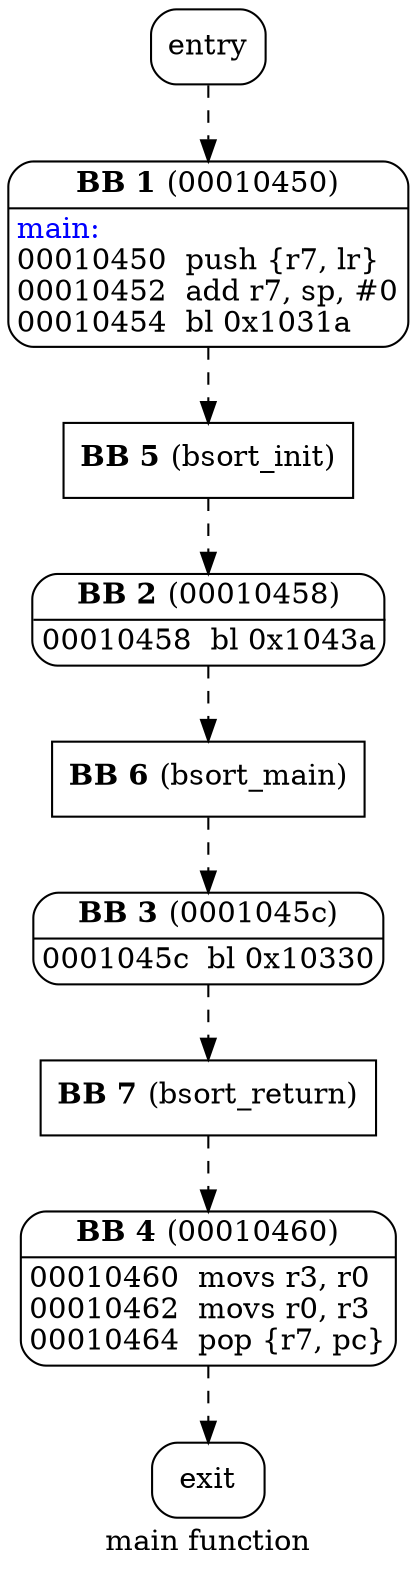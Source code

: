 digraph main {
	graph [label=<main function>];
	node [];
	edge [];
	0 [label=<entry>, shape=Mrecord];
	1 [label=<<TABLE BORDER="0"><TR><TD><B>BB 1</B> (00010450)</TD></TR><HR/><TR><TD ALIGN="LEFT"><FONT COLOR="blue">main:</FONT><BR ALIGN="left"/>00010450  push \{r7, lr\}<BR ALIGN="left"/>00010452  add r7, sp, #0<BR ALIGN="left"/>00010454  bl 0x1031a<BR ALIGN="left"/></TD></TR></TABLE>>, shape=Mrecord, margin=0];
	2 [label=<<TABLE BORDER="0"><TR><TD><B>BB 2</B> (00010458)</TD></TR><HR/><TR><TD ALIGN="LEFT">00010458  bl 0x1043a<BR ALIGN="left"/></TD></TR></TABLE>>, shape=Mrecord, margin=0];
	3 [label=<<TABLE BORDER="0"><TR><TD><B>BB 3</B> (0001045c)</TD></TR><HR/><TR><TD ALIGN="LEFT">0001045c  bl 0x10330<BR ALIGN="left"/></TD></TR></TABLE>>, shape=Mrecord, margin=0];
	4 [label=<<TABLE BORDER="0"><TR><TD><B>BB 4</B> (00010460)</TD></TR><HR/><TR><TD ALIGN="LEFT">00010460  movs r3, r0<BR ALIGN="left"/>00010462  movs r0, r3<BR ALIGN="left"/>00010464  pop \{r7, pc\}<BR ALIGN="left"/></TD></TR></TABLE>>, shape=Mrecord, margin=0];
	5 [label=<<B>BB 5</B> (bsort_init)>, URL="1.dot", shape=box];
	6 [label=<<B>BB 6</B> (bsort_main)>, URL="2.dot", shape=box];
	7 [label=<<B>BB 7</B> (bsort_return)>, URL="3.dot", shape=box];
	8 [label=<exit>, URL="3.dot", shape=Mrecord];
	0 -> 1 [URL="3.dot", style="dashed"];
	1 -> 5 [URL="3.dot", style="dashed"];
	2 -> 6 [URL="3.dot", style="dashed"];
	3 -> 7 [URL="3.dot", style="dashed"];
	4 -> 8 [URL="3.dot", style="dashed"];
	5 -> 2 [URL="3.dot", style="dashed"];
	6 -> 3 [URL="3.dot", style="dashed"];
	7 -> 4 [URL="3.dot", style="dashed"];
}
